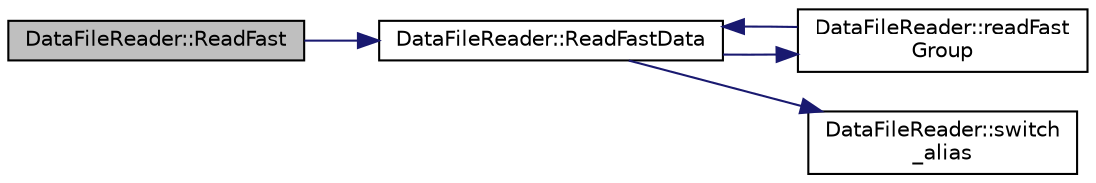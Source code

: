 digraph "DataFileReader::ReadFast"
{
 // LATEX_PDF_SIZE
  edge [fontname="Helvetica",fontsize="10",labelfontname="Helvetica",labelfontsize="10"];
  node [fontname="Helvetica",fontsize="10",shape=record];
  rankdir="LR";
  Node1 [label="DataFileReader::ReadFast",height=0.2,width=0.4,color="black", fillcolor="grey75", style="filled", fontcolor="black",tooltip=" "];
  Node1 -> Node2 [color="midnightblue",fontsize="10",style="solid",fontname="Helvetica"];
  Node2 [label="DataFileReader::ReadFastData",height=0.2,width=0.4,color="black", fillcolor="white", style="filled",URL="$class_data_file_reader.html#a36d62f5aa4f75cbdd2bc011edbcf38bc",tooltip=" "];
  Node2 -> Node3 [color="midnightblue",fontsize="10",style="solid",fontname="Helvetica"];
  Node3 [label="DataFileReader::readFast\lGroup",height=0.2,width=0.4,color="black", fillcolor="white", style="filled",URL="$class_data_file_reader.html#afe2267bba9c1cd6f63740f232b00e4bf",tooltip=" "];
  Node3 -> Node2 [color="midnightblue",fontsize="10",style="solid",fontname="Helvetica"];
  Node2 -> Node4 [color="midnightblue",fontsize="10",style="solid",fontname="Helvetica"];
  Node4 [label="DataFileReader::switch\l_alias",height=0.2,width=0.4,color="black", fillcolor="white", style="filled",URL="$class_data_file_reader.html#af7fc75a8dd63587c9ad7d45546194a0d",tooltip=" "];
}
